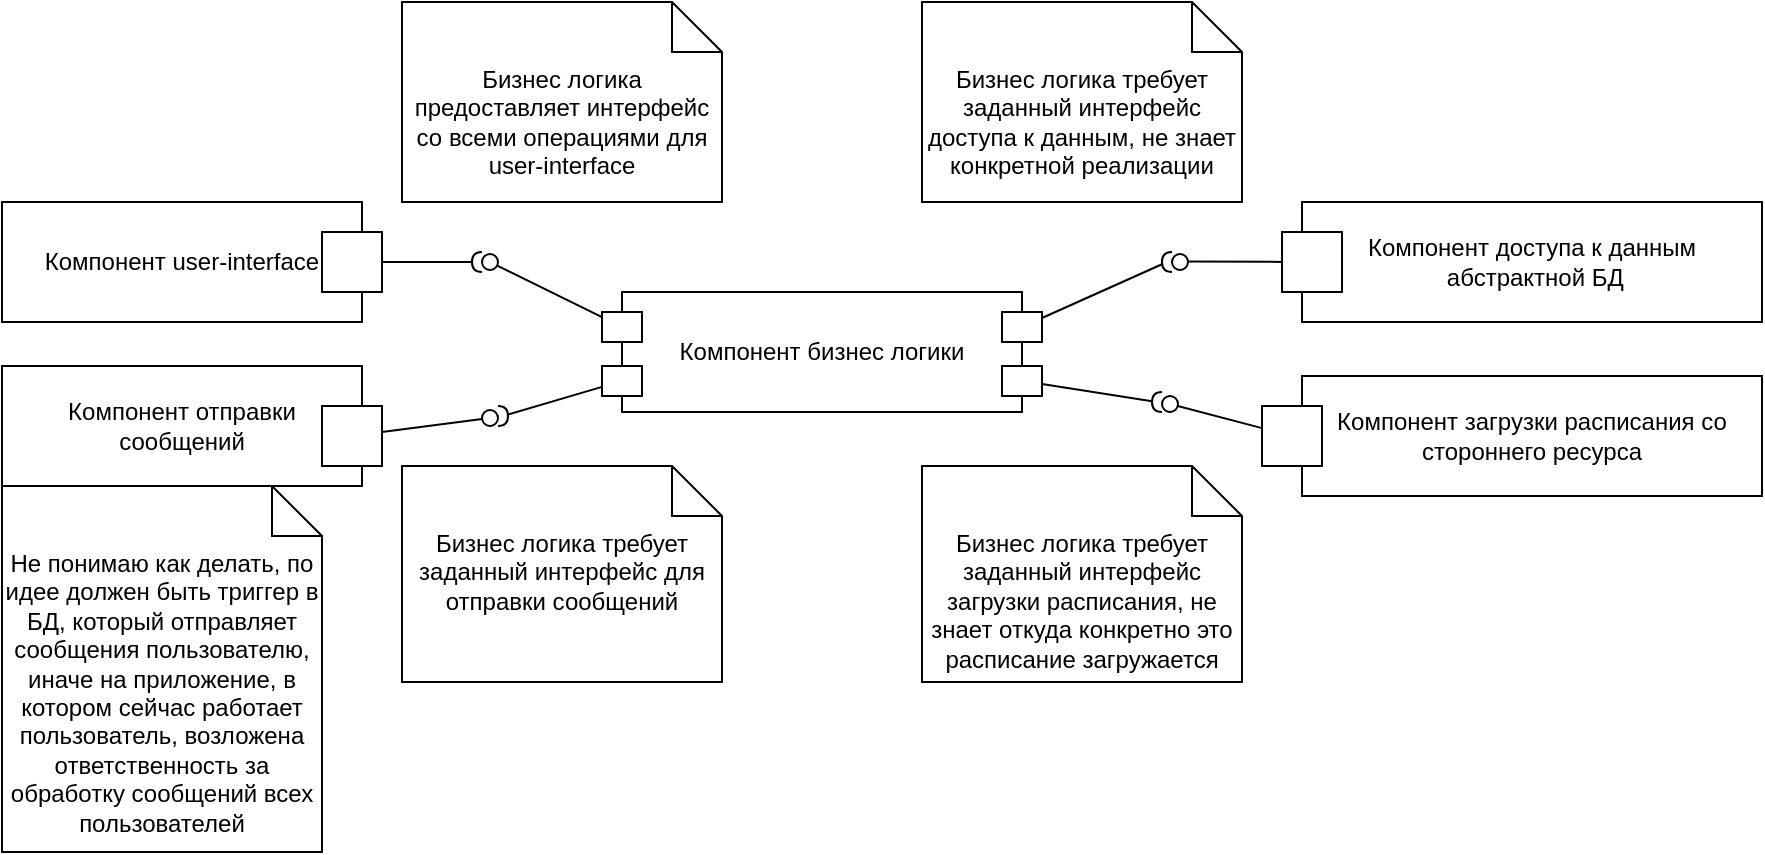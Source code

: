 <mxfile version="26.0.16">
  <diagram id="C5RBs43oDa-KdzZeNtuy" name="Page-1">
    <mxGraphModel dx="941" dy="644" grid="1" gridSize="10" guides="1" tooltips="1" connect="1" arrows="1" fold="1" page="1" pageScale="1" pageWidth="827" pageHeight="1169" math="0" shadow="0">
      <root>
        <mxCell id="WIyWlLk6GJQsqaUBKTNV-0" />
        <mxCell id="WIyWlLk6GJQsqaUBKTNV-1" parent="WIyWlLk6GJQsqaUBKTNV-0" />
        <mxCell id="mfAyuJLMvUoI4f2xb2hn-13" value="Компонент бизнес логики" style="html=1;align=center;verticalAlign=middle;dashed=0;whiteSpace=wrap;" parent="WIyWlLk6GJQsqaUBKTNV-1" vertex="1">
          <mxGeometry x="310" y="430" width="200" height="60" as="geometry" />
        </mxCell>
        <mxCell id="mfAyuJLMvUoI4f2xb2hn-20" value="" style="html=1;rounded=0;" parent="WIyWlLk6GJQsqaUBKTNV-1" vertex="1">
          <mxGeometry x="500" y="440" width="20" height="15" as="geometry" />
        </mxCell>
        <mxCell id="mfAyuJLMvUoI4f2xb2hn-21" value="" style="endArrow=none;html=1;rounded=0;align=center;verticalAlign=top;endFill=0;labelBackgroundColor=none;endSize=2;" parent="WIyWlLk6GJQsqaUBKTNV-1" source="mfAyuJLMvUoI4f2xb2hn-20" target="mfAyuJLMvUoI4f2xb2hn-22" edge="1">
          <mxGeometry relative="1" as="geometry" />
        </mxCell>
        <mxCell id="mfAyuJLMvUoI4f2xb2hn-22" value="" style="shape=requiredInterface;html=1;fontSize=11;align=center;fillColor=none;points=[];aspect=fixed;resizable=0;verticalAlign=bottom;labelPosition=center;verticalLabelPosition=top;flipH=1;" parent="WIyWlLk6GJQsqaUBKTNV-1" vertex="1">
          <mxGeometry x="580" y="410" width="5" height="10" as="geometry" />
        </mxCell>
        <mxCell id="mfAyuJLMvUoI4f2xb2hn-23" value="Компонент user-interface" style="html=1;align=center;verticalAlign=middle;dashed=0;whiteSpace=wrap;" parent="WIyWlLk6GJQsqaUBKTNV-1" vertex="1">
          <mxGeometry y="385" width="180" height="60" as="geometry" />
        </mxCell>
        <mxCell id="mfAyuJLMvUoI4f2xb2hn-24" value="" style="html=1;rounded=0;" parent="WIyWlLk6GJQsqaUBKTNV-1" vertex="1">
          <mxGeometry x="160" y="400" width="30" height="30" as="geometry" />
        </mxCell>
        <mxCell id="mfAyuJLMvUoI4f2xb2hn-25" value="" style="endArrow=none;html=1;rounded=0;align=center;verticalAlign=top;endFill=0;labelBackgroundColor=none;endSize=2;" parent="WIyWlLk6GJQsqaUBKTNV-1" source="mfAyuJLMvUoI4f2xb2hn-24" target="mfAyuJLMvUoI4f2xb2hn-26" edge="1">
          <mxGeometry relative="1" as="geometry" />
        </mxCell>
        <mxCell id="mfAyuJLMvUoI4f2xb2hn-26" value="" style="shape=requiredInterface;html=1;fontSize=11;align=center;fillColor=none;points=[];aspect=fixed;resizable=0;verticalAlign=bottom;labelPosition=center;verticalLabelPosition=top;flipH=1;" parent="WIyWlLk6GJQsqaUBKTNV-1" vertex="1">
          <mxGeometry x="235" y="410" width="5" height="10" as="geometry" />
        </mxCell>
        <mxCell id="mfAyuJLMvUoI4f2xb2hn-34" value="" style="html=1;rounded=0;flipH=1;" parent="WIyWlLk6GJQsqaUBKTNV-1" vertex="1">
          <mxGeometry x="300" y="440" width="20" height="15" as="geometry" />
        </mxCell>
        <mxCell id="mfAyuJLMvUoI4f2xb2hn-35" value="" style="endArrow=none;html=1;rounded=0;align=center;verticalAlign=top;endFill=0;labelBackgroundColor=none;endSize=2;" parent="WIyWlLk6GJQsqaUBKTNV-1" source="mfAyuJLMvUoI4f2xb2hn-34" target="mfAyuJLMvUoI4f2xb2hn-36" edge="1">
          <mxGeometry relative="1" as="geometry" />
        </mxCell>
        <mxCell id="mfAyuJLMvUoI4f2xb2hn-36" value="" style="ellipse;html=1;fontSize=11;align=center;fillColor=none;points=[];aspect=fixed;resizable=0;verticalAlign=bottom;labelPosition=center;verticalLabelPosition=top;flipH=1;" parent="WIyWlLk6GJQsqaUBKTNV-1" vertex="1">
          <mxGeometry x="240" y="411" width="8" height="8" as="geometry" />
        </mxCell>
        <mxCell id="mfAyuJLMvUoI4f2xb2hn-37" value="Бизнес логика предоставляет интерфейс со всеми операциями для user-interface" style="shape=note2;boundedLbl=1;whiteSpace=wrap;html=1;size=25;verticalAlign=top;align=center;" parent="WIyWlLk6GJQsqaUBKTNV-1" vertex="1">
          <mxGeometry x="200" y="285" width="160" height="100" as="geometry" />
        </mxCell>
        <mxCell id="mfAyuJLMvUoI4f2xb2hn-38" value="Компонент доступа к данным&lt;div&gt;&amp;nbsp;абстрактной БД&lt;/div&gt;" style="html=1;align=center;verticalAlign=middle;dashed=0;whiteSpace=wrap;" parent="WIyWlLk6GJQsqaUBKTNV-1" vertex="1">
          <mxGeometry x="650.01" y="385" width="229.99" height="60" as="geometry" />
        </mxCell>
        <mxCell id="mfAyuJLMvUoI4f2xb2hn-39" value="" style="html=1;rounded=0;" parent="WIyWlLk6GJQsqaUBKTNV-1" vertex="1">
          <mxGeometry x="640.01" y="400" width="30" height="30" as="geometry" />
        </mxCell>
        <mxCell id="mfAyuJLMvUoI4f2xb2hn-40" value="" style="endArrow=none;html=1;rounded=0;align=center;verticalAlign=top;endFill=0;labelBackgroundColor=none;endSize=2;" parent="WIyWlLk6GJQsqaUBKTNV-1" source="mfAyuJLMvUoI4f2xb2hn-39" edge="1">
          <mxGeometry relative="1" as="geometry">
            <mxPoint x="593.005" y="414.798" as="targetPoint" />
          </mxGeometry>
        </mxCell>
        <mxCell id="mfAyuJLMvUoI4f2xb2hn-41" value="" style="ellipse;html=1;fontSize=11;align=center;fillColor=none;points=[];aspect=fixed;resizable=0;verticalAlign=bottom;labelPosition=center;verticalLabelPosition=top;flipH=1;" parent="WIyWlLk6GJQsqaUBKTNV-1" vertex="1">
          <mxGeometry x="585" y="411" width="8" height="8" as="geometry" />
        </mxCell>
        <mxCell id="mfAyuJLMvUoI4f2xb2hn-42" value="Бизнес логика требует заданный интерфейс доступа к данным, не знает конкретной реализации" style="shape=note2;boundedLbl=1;whiteSpace=wrap;html=1;size=25;verticalAlign=top;align=center;" parent="WIyWlLk6GJQsqaUBKTNV-1" vertex="1">
          <mxGeometry x="460" y="285" width="160" height="100" as="geometry" />
        </mxCell>
        <mxCell id="mfAyuJLMvUoI4f2xb2hn-43" value="Компонент загрузки расписания со стороннего ресурса" style="html=1;align=center;verticalAlign=middle;dashed=0;whiteSpace=wrap;" parent="WIyWlLk6GJQsqaUBKTNV-1" vertex="1">
          <mxGeometry x="650" y="472" width="230" height="60" as="geometry" />
        </mxCell>
        <mxCell id="mfAyuJLMvUoI4f2xb2hn-44" value="" style="html=1;rounded=0;" parent="WIyWlLk6GJQsqaUBKTNV-1" vertex="1">
          <mxGeometry x="630" y="487" width="30" height="30" as="geometry" />
        </mxCell>
        <mxCell id="mfAyuJLMvUoI4f2xb2hn-45" value="" style="endArrow=none;html=1;rounded=0;align=center;verticalAlign=top;endFill=0;labelBackgroundColor=none;endSize=2;" parent="WIyWlLk6GJQsqaUBKTNV-1" source="mfAyuJLMvUoI4f2xb2hn-44" target="mfAyuJLMvUoI4f2xb2hn-46" edge="1">
          <mxGeometry relative="1" as="geometry" />
        </mxCell>
        <mxCell id="mfAyuJLMvUoI4f2xb2hn-46" value="" style="ellipse;html=1;fontSize=11;align=center;fillColor=none;points=[];aspect=fixed;resizable=0;verticalAlign=bottom;labelPosition=center;verticalLabelPosition=top;flipH=1;" parent="WIyWlLk6GJQsqaUBKTNV-1" vertex="1">
          <mxGeometry x="580" y="482" width="8" height="8" as="geometry" />
        </mxCell>
        <mxCell id="mfAyuJLMvUoI4f2xb2hn-56" value="" style="html=1;rounded=0;" parent="WIyWlLk6GJQsqaUBKTNV-1" vertex="1">
          <mxGeometry x="500" y="467" width="20" height="15" as="geometry" />
        </mxCell>
        <mxCell id="mfAyuJLMvUoI4f2xb2hn-57" value="" style="endArrow=none;html=1;rounded=0;align=center;verticalAlign=top;endFill=0;labelBackgroundColor=none;endSize=2;" parent="WIyWlLk6GJQsqaUBKTNV-1" source="mfAyuJLMvUoI4f2xb2hn-56" target="mfAyuJLMvUoI4f2xb2hn-58" edge="1">
          <mxGeometry relative="1" as="geometry" />
        </mxCell>
        <mxCell id="mfAyuJLMvUoI4f2xb2hn-58" value="" style="shape=requiredInterface;html=1;fontSize=11;align=center;fillColor=none;points=[];aspect=fixed;resizable=0;verticalAlign=bottom;labelPosition=center;verticalLabelPosition=top;flipH=1;" parent="WIyWlLk6GJQsqaUBKTNV-1" vertex="1">
          <mxGeometry x="575" y="480" width="5" height="10" as="geometry" />
        </mxCell>
        <mxCell id="mfAyuJLMvUoI4f2xb2hn-59" value="Бизнес логика требует заданный интерфейс загрузки расписания, не знает откуда конкретно это расписание загружается" style="shape=note2;boundedLbl=1;whiteSpace=wrap;html=1;size=25;verticalAlign=top;align=center;" parent="WIyWlLk6GJQsqaUBKTNV-1" vertex="1">
          <mxGeometry x="460" y="517" width="160" height="108" as="geometry" />
        </mxCell>
        <mxCell id="mfAyuJLMvUoI4f2xb2hn-60" value="Компонент отправки сообщений" style="html=1;align=center;verticalAlign=middle;dashed=0;whiteSpace=wrap;" parent="WIyWlLk6GJQsqaUBKTNV-1" vertex="1">
          <mxGeometry y="467" width="180" height="60" as="geometry" />
        </mxCell>
        <mxCell id="mfAyuJLMvUoI4f2xb2hn-61" value="" style="html=1;rounded=0;flipH=0;flipV=1;" parent="WIyWlLk6GJQsqaUBKTNV-1" vertex="1">
          <mxGeometry x="300" y="467" width="20" height="15" as="geometry" />
        </mxCell>
        <mxCell id="mfAyuJLMvUoI4f2xb2hn-62" value="" style="endArrow=none;html=1;rounded=0;align=center;verticalAlign=top;endFill=0;labelBackgroundColor=none;endSize=2;" parent="WIyWlLk6GJQsqaUBKTNV-1" source="mfAyuJLMvUoI4f2xb2hn-61" target="mfAyuJLMvUoI4f2xb2hn-63" edge="1">
          <mxGeometry relative="1" as="geometry" />
        </mxCell>
        <mxCell id="mfAyuJLMvUoI4f2xb2hn-63" value="" style="shape=requiredInterface;html=1;fontSize=11;align=center;fillColor=none;points=[];aspect=fixed;resizable=0;verticalAlign=bottom;labelPosition=center;verticalLabelPosition=top;flipH=0;flipV=1;" parent="WIyWlLk6GJQsqaUBKTNV-1" vertex="1">
          <mxGeometry x="248" y="487" width="5" height="10" as="geometry" />
        </mxCell>
        <mxCell id="mfAyuJLMvUoI4f2xb2hn-64" value="" style="html=1;rounded=0;flipH=1;" parent="WIyWlLk6GJQsqaUBKTNV-1" vertex="1">
          <mxGeometry x="160" y="487" width="30" height="30" as="geometry" />
        </mxCell>
        <mxCell id="mfAyuJLMvUoI4f2xb2hn-65" value="" style="endArrow=none;html=1;rounded=0;align=center;verticalAlign=top;endFill=0;labelBackgroundColor=none;endSize=2;" parent="WIyWlLk6GJQsqaUBKTNV-1" source="mfAyuJLMvUoI4f2xb2hn-64" target="mfAyuJLMvUoI4f2xb2hn-66" edge="1">
          <mxGeometry relative="1" as="geometry" />
        </mxCell>
        <mxCell id="mfAyuJLMvUoI4f2xb2hn-66" value="" style="ellipse;html=1;fontSize=11;align=center;fillColor=none;points=[];aspect=fixed;resizable=0;verticalAlign=bottom;labelPosition=center;verticalLabelPosition=top;flipH=1;" parent="WIyWlLk6GJQsqaUBKTNV-1" vertex="1">
          <mxGeometry x="240" y="489" width="8" height="8" as="geometry" />
        </mxCell>
        <mxCell id="mfAyuJLMvUoI4f2xb2hn-68" value="Бизнес логика требует заданный интерфейс для отправки сообщений" style="shape=note2;boundedLbl=1;whiteSpace=wrap;html=1;size=25;verticalAlign=top;align=center;" parent="WIyWlLk6GJQsqaUBKTNV-1" vertex="1">
          <mxGeometry x="200" y="517" width="160" height="108" as="geometry" />
        </mxCell>
        <mxCell id="zMHCoUE830m1x03lwi-0-0" value="Не понимаю как делать, по идее должен быть триггер в БД, который отправляет сообщения пользователю, иначе на приложение, в котором сейчас работает пользователь, возложена ответственность за обработку сообщений всех пользователей" style="shape=note2;boundedLbl=1;whiteSpace=wrap;html=1;size=25;verticalAlign=top;align=center;" parent="WIyWlLk6GJQsqaUBKTNV-1" vertex="1">
          <mxGeometry y="527" width="160" height="183" as="geometry" />
        </mxCell>
      </root>
    </mxGraphModel>
  </diagram>
</mxfile>
